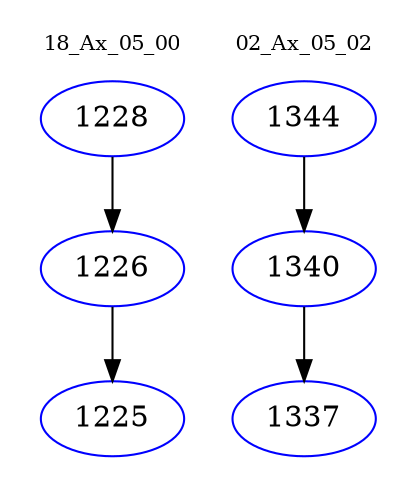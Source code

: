 digraph{
subgraph cluster_0 {
color = white
label = "18_Ax_05_00";
fontsize=10;
T0_1228 [label="1228", color="blue"]
T0_1228 -> T0_1226 [color="black"]
T0_1226 [label="1226", color="blue"]
T0_1226 -> T0_1225 [color="black"]
T0_1225 [label="1225", color="blue"]
}
subgraph cluster_1 {
color = white
label = "02_Ax_05_02";
fontsize=10;
T1_1344 [label="1344", color="blue"]
T1_1344 -> T1_1340 [color="black"]
T1_1340 [label="1340", color="blue"]
T1_1340 -> T1_1337 [color="black"]
T1_1337 [label="1337", color="blue"]
}
}
